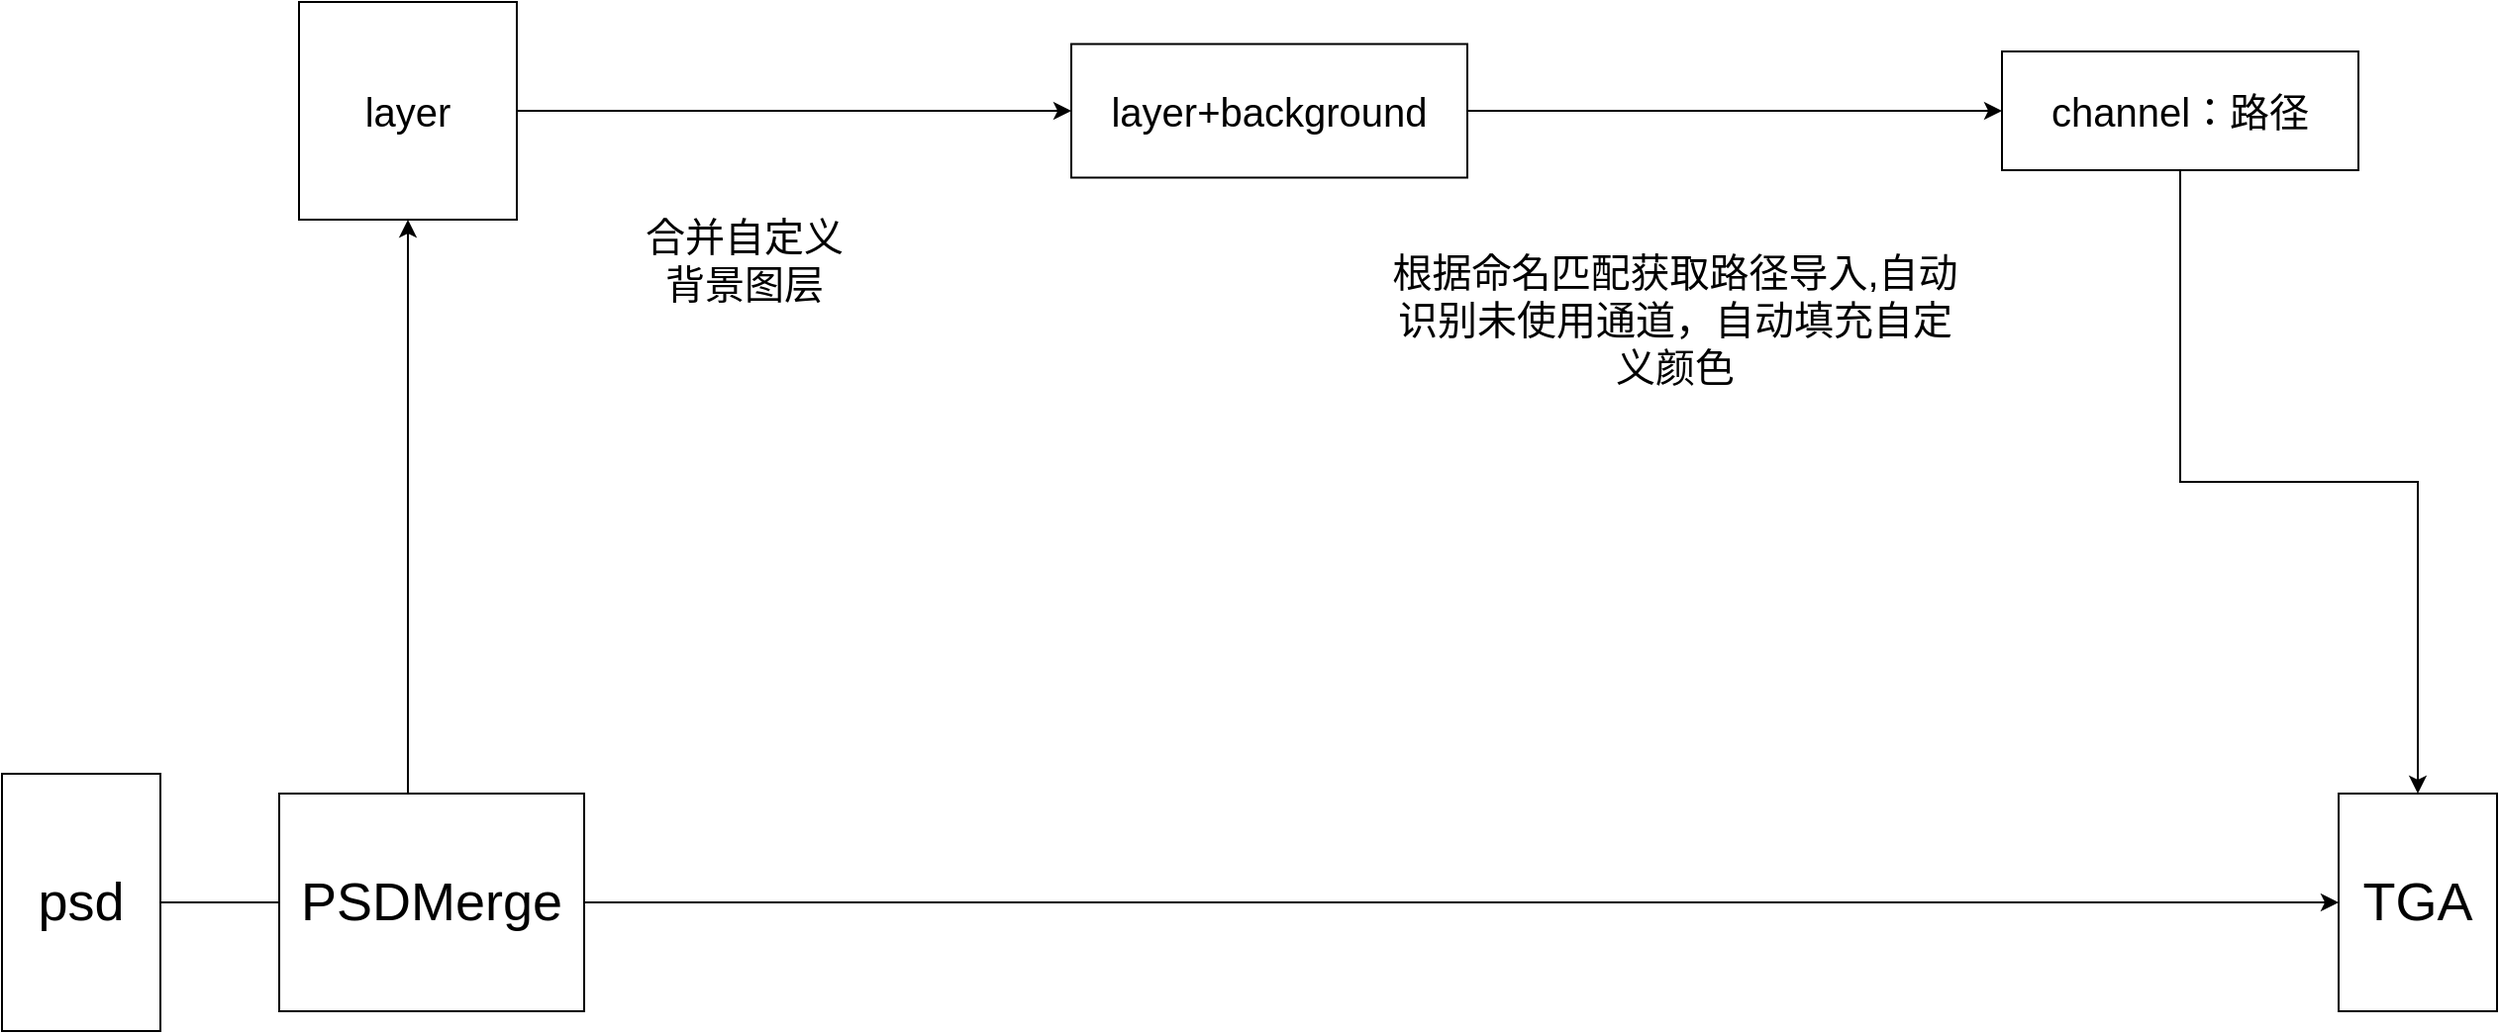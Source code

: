 <mxfile version="15.0.3" type="github">
  <diagram id="93_Bs8N4YodfvVKXteZS" name="Page-1">
    <mxGraphModel dx="1422" dy="1950" grid="1" gridSize="10" guides="1" tooltips="1" connect="1" arrows="1" fold="1" page="1" pageScale="1" pageWidth="827" pageHeight="1169" math="0" shadow="0">
      <root>
        <mxCell id="0" />
        <mxCell id="1" parent="0" />
        <mxCell id="5oufXFCGCwDxm2F9Dz2W-2" style="edgeStyle=orthogonalEdgeStyle;rounded=0;orthogonalLoop=1;jettySize=auto;html=1;fontSize=27;entryX=0;entryY=0.5;entryDx=0;entryDy=0;startArrow=none;" parent="1" source="hCK951nmDmDhMP2uMdvc-3" edge="1" target="hCK951nmDmDhMP2uMdvc-1">
          <mxGeometry relative="1" as="geometry">
            <mxPoint x="230" y="415" as="targetPoint" />
          </mxGeometry>
        </mxCell>
        <mxCell id="hCK951nmDmDhMP2uMdvc-7" style="edgeStyle=orthogonalEdgeStyle;rounded=0;orthogonalLoop=1;jettySize=auto;html=1;fontSize=20;" edge="1" parent="1" source="5oufXFCGCwDxm2F9Dz2W-1" target="hCK951nmDmDhMP2uMdvc-6">
          <mxGeometry relative="1" as="geometry" />
        </mxCell>
        <mxCell id="5oufXFCGCwDxm2F9Dz2W-1" value="psd" style="rounded=0;whiteSpace=wrap;html=1;fontSize=27;" parent="1" vertex="1">
          <mxGeometry x="20" y="340" width="80" height="130" as="geometry" />
        </mxCell>
        <mxCell id="hCK951nmDmDhMP2uMdvc-1" value="TGA" style="rounded=0;whiteSpace=wrap;html=1;fontSize=27;" vertex="1" parent="1">
          <mxGeometry x="1200" y="350" width="80" height="110" as="geometry" />
        </mxCell>
        <mxCell id="hCK951nmDmDhMP2uMdvc-3" value="PSDMerge&lt;br&gt;" style="rounded=0;whiteSpace=wrap;html=1;fontSize=27;" vertex="1" parent="1">
          <mxGeometry x="160" y="350" width="154" height="110" as="geometry" />
        </mxCell>
        <mxCell id="hCK951nmDmDhMP2uMdvc-4" value="" style="edgeStyle=orthogonalEdgeStyle;rounded=0;orthogonalLoop=1;jettySize=auto;html=1;fontSize=27;entryX=0;entryY=0.5;entryDx=0;entryDy=0;endArrow=none;" edge="1" parent="1" source="5oufXFCGCwDxm2F9Dz2W-1" target="hCK951nmDmDhMP2uMdvc-3">
          <mxGeometry relative="1" as="geometry">
            <mxPoint x="690" y="415" as="targetPoint" />
            <mxPoint x="100" y="415" as="sourcePoint" />
          </mxGeometry>
        </mxCell>
        <mxCell id="hCK951nmDmDhMP2uMdvc-16" style="edgeStyle=orthogonalEdgeStyle;rounded=0;orthogonalLoop=1;jettySize=auto;html=1;exitX=1;exitY=0.5;exitDx=0;exitDy=0;fontSize=20;" edge="1" parent="1" source="hCK951nmDmDhMP2uMdvc-6" target="hCK951nmDmDhMP2uMdvc-24">
          <mxGeometry relative="1" as="geometry">
            <mxPoint x="520.0" y="45.034" as="targetPoint" />
          </mxGeometry>
        </mxCell>
        <mxCell id="hCK951nmDmDhMP2uMdvc-6" value="layer&lt;br style=&quot;font-size: 20px&quot;&gt;" style="whiteSpace=wrap;html=1;aspect=fixed;fontSize=20;" vertex="1" parent="1">
          <mxGeometry x="170" y="-50" width="110" height="110" as="geometry" />
        </mxCell>
        <mxCell id="hCK951nmDmDhMP2uMdvc-13" value="合并自定义背景图层" style="text;html=1;strokeColor=none;fillColor=none;align=center;verticalAlign=middle;whiteSpace=wrap;rounded=0;fontSize=20;" vertex="1" parent="1">
          <mxGeometry x="340" y="30" width="110" height="100" as="geometry" />
        </mxCell>
        <mxCell id="hCK951nmDmDhMP2uMdvc-28" style="edgeStyle=orthogonalEdgeStyle;rounded=0;orthogonalLoop=1;jettySize=auto;html=1;fontSize=20;" edge="1" parent="1" source="hCK951nmDmDhMP2uMdvc-21" target="hCK951nmDmDhMP2uMdvc-1">
          <mxGeometry relative="1" as="geometry" />
        </mxCell>
        <mxCell id="hCK951nmDmDhMP2uMdvc-21" value="channel：路径" style="rounded=0;whiteSpace=wrap;html=1;fontSize=20;" vertex="1" parent="1">
          <mxGeometry x="1030" y="-25" width="180" height="60" as="geometry" />
        </mxCell>
        <mxCell id="hCK951nmDmDhMP2uMdvc-25" style="edgeStyle=orthogonalEdgeStyle;rounded=0;orthogonalLoop=1;jettySize=auto;html=1;fontSize=20;" edge="1" parent="1" source="hCK951nmDmDhMP2uMdvc-24" target="hCK951nmDmDhMP2uMdvc-21">
          <mxGeometry relative="1" as="geometry" />
        </mxCell>
        <mxCell id="hCK951nmDmDhMP2uMdvc-24" value="layer+background&lt;br&gt;" style="rounded=0;whiteSpace=wrap;html=1;fontSize=20;" vertex="1" parent="1">
          <mxGeometry x="560" y="-28.75" width="200" height="67.5" as="geometry" />
        </mxCell>
        <mxCell id="hCK951nmDmDhMP2uMdvc-26" value="根据命名匹配获取路径导入,自动识别未使用通道，自动填充自定义颜色" style="text;html=1;strokeColor=none;fillColor=none;align=center;verticalAlign=middle;whiteSpace=wrap;rounded=0;fontSize=20;" vertex="1" parent="1">
          <mxGeometry x="720" y="100" width="290" height="20" as="geometry" />
        </mxCell>
      </root>
    </mxGraphModel>
  </diagram>
</mxfile>

